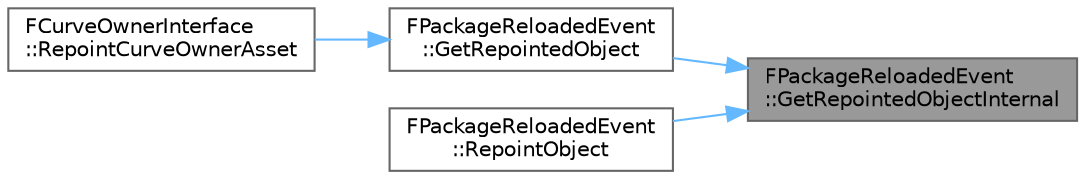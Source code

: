 digraph "FPackageReloadedEvent::GetRepointedObjectInternal"
{
 // INTERACTIVE_SVG=YES
 // LATEX_PDF_SIZE
  bgcolor="transparent";
  edge [fontname=Helvetica,fontsize=10,labelfontname=Helvetica,labelfontsize=10];
  node [fontname=Helvetica,fontsize=10,shape=box,height=0.2,width=0.4];
  rankdir="RL";
  Node1 [id="Node000001",label="FPackageReloadedEvent\l::GetRepointedObjectInternal",height=0.2,width=0.4,color="gray40", fillcolor="grey60", style="filled", fontcolor="black",tooltip=" "];
  Node1 -> Node2 [id="edge1_Node000001_Node000002",dir="back",color="steelblue1",style="solid",tooltip=" "];
  Node2 [id="Node000002",label="FPackageReloadedEvent\l::GetRepointedObject",height=0.2,width=0.4,color="grey40", fillcolor="white", style="filled",URL="$d5/df7/classFPackageReloadedEvent.html#aa04843720e5d51ad1e9323d44d9443b3",tooltip="Given an object pointer, check to see if it needs to be repointed to an object in the new package,..."];
  Node2 -> Node3 [id="edge2_Node000002_Node000003",dir="back",color="steelblue1",style="solid",tooltip=" "];
  Node3 [id="Node000003",label="FCurveOwnerInterface\l::RepointCurveOwnerAsset",height=0.2,width=0.4,color="grey40", fillcolor="white", style="filled",URL="$d6/d72/classFCurveOwnerInterface.html#a7e7ccd8f6064f43d675411bba0168d8d",tooltip="Default implementation of RepointCurveOwner that can be used with UObject based types that inherit FC..."];
  Node1 -> Node4 [id="edge3_Node000001_Node000004",dir="back",color="steelblue1",style="solid",tooltip=" "];
  Node4 [id="Node000004",label="FPackageReloadedEvent\l::RepointObject",height=0.2,width=0.4,color="grey40", fillcolor="white", style="filled",URL="$d5/df7/classFPackageReloadedEvent.html#a17a884c174c20c1ed2323f0d7b8585eb",tooltip="Given an object pointer, check to see if it needs to be repointed to an object in the new package,..."];
}
